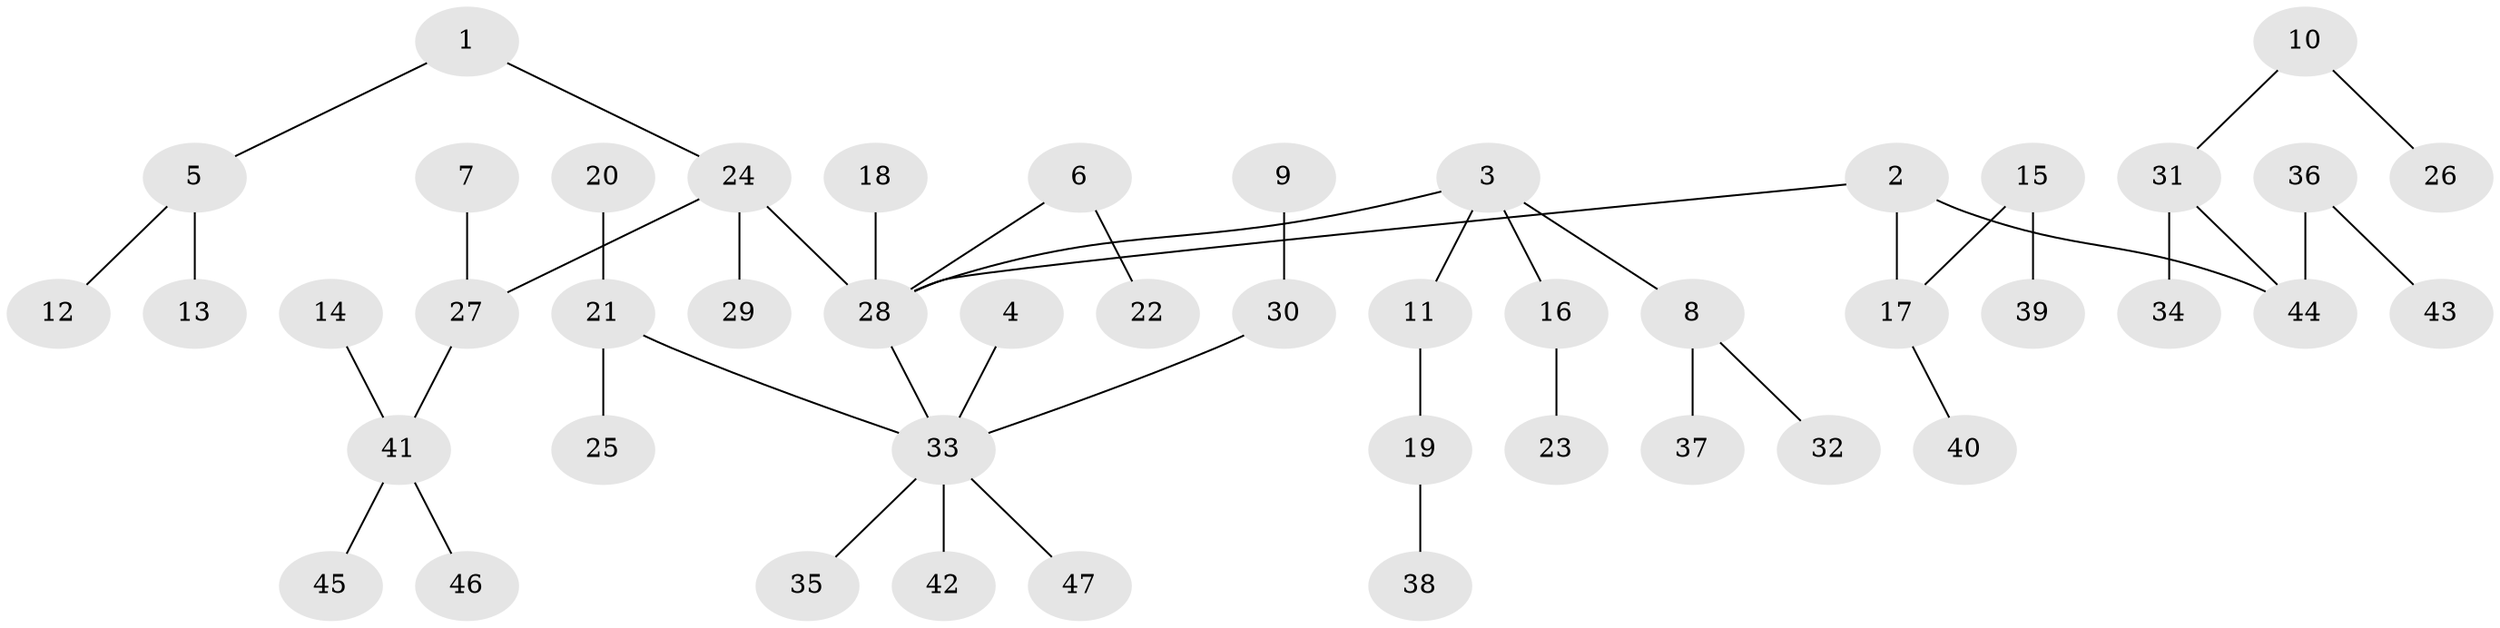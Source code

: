 // original degree distribution, {2: 0.2553191489361702, 7: 0.010638297872340425, 3: 0.11702127659574468, 5: 0.031914893617021274, 9: 0.010638297872340425, 1: 0.5106382978723404, 4: 0.05319148936170213, 6: 0.010638297872340425}
// Generated by graph-tools (version 1.1) at 2025/37/03/04/25 23:37:21]
// undirected, 47 vertices, 46 edges
graph export_dot {
  node [color=gray90,style=filled];
  1;
  2;
  3;
  4;
  5;
  6;
  7;
  8;
  9;
  10;
  11;
  12;
  13;
  14;
  15;
  16;
  17;
  18;
  19;
  20;
  21;
  22;
  23;
  24;
  25;
  26;
  27;
  28;
  29;
  30;
  31;
  32;
  33;
  34;
  35;
  36;
  37;
  38;
  39;
  40;
  41;
  42;
  43;
  44;
  45;
  46;
  47;
  1 -- 5 [weight=1.0];
  1 -- 24 [weight=1.0];
  2 -- 17 [weight=1.0];
  2 -- 28 [weight=1.0];
  2 -- 44 [weight=1.0];
  3 -- 8 [weight=1.0];
  3 -- 11 [weight=1.0];
  3 -- 16 [weight=1.0];
  3 -- 28 [weight=1.0];
  4 -- 33 [weight=1.0];
  5 -- 12 [weight=1.0];
  5 -- 13 [weight=1.0];
  6 -- 22 [weight=1.0];
  6 -- 28 [weight=1.0];
  7 -- 27 [weight=1.0];
  8 -- 32 [weight=1.0];
  8 -- 37 [weight=1.0];
  9 -- 30 [weight=1.0];
  10 -- 26 [weight=1.0];
  10 -- 31 [weight=1.0];
  11 -- 19 [weight=1.0];
  14 -- 41 [weight=1.0];
  15 -- 17 [weight=1.0];
  15 -- 39 [weight=1.0];
  16 -- 23 [weight=1.0];
  17 -- 40 [weight=1.0];
  18 -- 28 [weight=1.0];
  19 -- 38 [weight=1.0];
  20 -- 21 [weight=1.0];
  21 -- 25 [weight=1.0];
  21 -- 33 [weight=1.0];
  24 -- 27 [weight=1.0];
  24 -- 28 [weight=1.0];
  24 -- 29 [weight=1.0];
  27 -- 41 [weight=1.0];
  28 -- 33 [weight=1.0];
  30 -- 33 [weight=1.0];
  31 -- 34 [weight=1.0];
  31 -- 44 [weight=1.0];
  33 -- 35 [weight=1.0];
  33 -- 42 [weight=1.0];
  33 -- 47 [weight=1.0];
  36 -- 43 [weight=1.0];
  36 -- 44 [weight=1.0];
  41 -- 45 [weight=1.0];
  41 -- 46 [weight=1.0];
}
